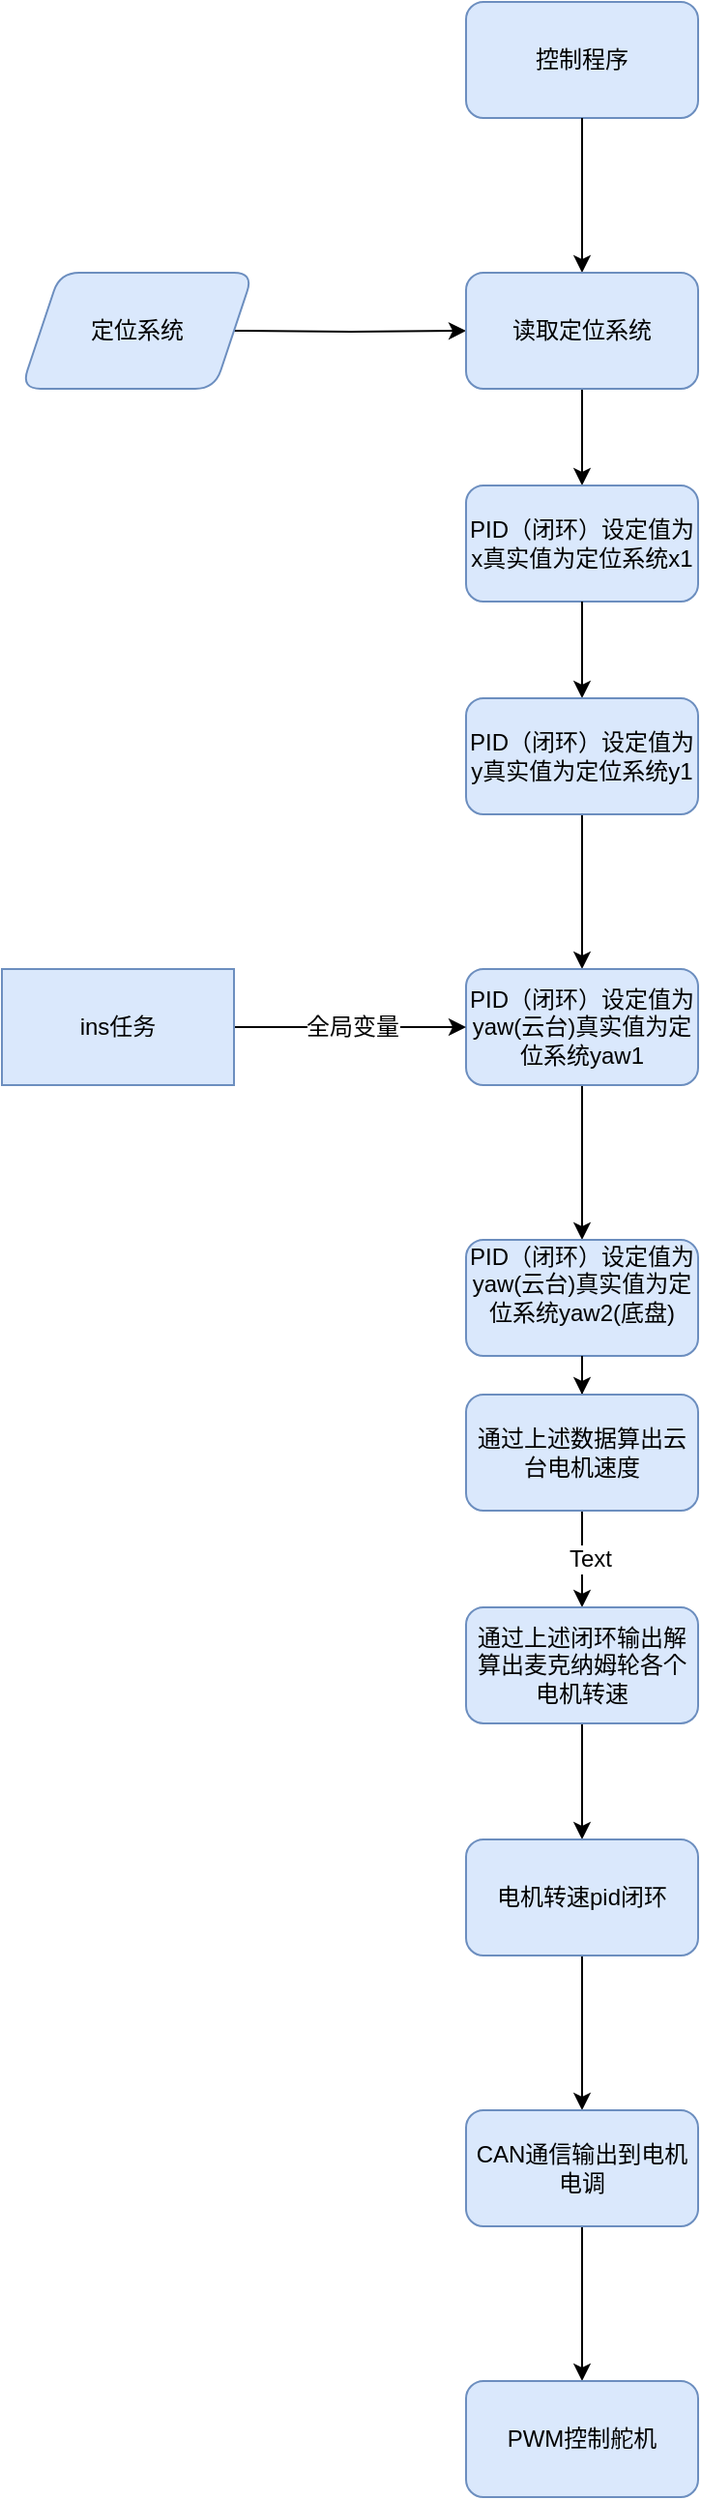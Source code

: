 <mxfile version="24.7.8">
  <diagram name="第 1 页" id="iR7sykMEXgL-wX6qEod0">
    <mxGraphModel dx="1434" dy="772" grid="1" gridSize="10" guides="1" tooltips="1" connect="1" arrows="1" fold="1" page="1" pageScale="1" pageWidth="827" pageHeight="1169" math="0" shadow="0">
      <root>
        <mxCell id="0" />
        <mxCell id="1" parent="0" />
        <mxCell id="ckJmmME7uKpuHkUF_4H0-3" value="" style="edgeStyle=orthogonalEdgeStyle;rounded=0;orthogonalLoop=1;jettySize=auto;html=1;fontFamily=Helvetica;fontSize=12;fontColor=default;" edge="1" parent="1" source="ckJmmME7uKpuHkUF_4H0-5" target="ckJmmME7uKpuHkUF_4H0-2">
          <mxGeometry relative="1" as="geometry" />
        </mxCell>
        <mxCell id="ckJmmME7uKpuHkUF_4H0-1" value="控制程序" style="rounded=1;whiteSpace=wrap;html=1;fillColor=#dae8fc;strokeColor=#6c8ebf;" vertex="1" parent="1">
          <mxGeometry x="340" y="140" width="120" height="60" as="geometry" />
        </mxCell>
        <mxCell id="ckJmmME7uKpuHkUF_4H0-10" value="" style="edgeStyle=orthogonalEdgeStyle;rounded=0;orthogonalLoop=1;jettySize=auto;html=1;fontFamily=Helvetica;fontSize=12;fontColor=default;" edge="1" parent="1" source="ckJmmME7uKpuHkUF_4H0-11">
          <mxGeometry relative="1" as="geometry">
            <mxPoint x="400" y="530" as="targetPoint" />
          </mxGeometry>
        </mxCell>
        <mxCell id="ckJmmME7uKpuHkUF_4H0-2" value="PID（闭环）设定值为x真实值为定位系统x1" style="whiteSpace=wrap;html=1;fillColor=#dae8fc;strokeColor=#6c8ebf;rounded=1;" vertex="1" parent="1">
          <mxGeometry x="340" y="390" width="120" height="60" as="geometry" />
        </mxCell>
        <mxCell id="ckJmmME7uKpuHkUF_4H0-6" value="" style="edgeStyle=orthogonalEdgeStyle;rounded=0;orthogonalLoop=1;jettySize=auto;html=1;fontFamily=Helvetica;fontSize=12;fontColor=default;" edge="1" parent="1" target="ckJmmME7uKpuHkUF_4H0-5">
          <mxGeometry relative="1" as="geometry">
            <mxPoint x="220" y="310" as="sourcePoint" />
          </mxGeometry>
        </mxCell>
        <mxCell id="ckJmmME7uKpuHkUF_4H0-7" value="" style="edgeStyle=orthogonalEdgeStyle;rounded=0;orthogonalLoop=1;jettySize=auto;html=1;fontFamily=Helvetica;fontSize=12;fontColor=default;" edge="1" parent="1" source="ckJmmME7uKpuHkUF_4H0-1" target="ckJmmME7uKpuHkUF_4H0-5">
          <mxGeometry relative="1" as="geometry">
            <mxPoint x="400" y="200" as="sourcePoint" />
            <mxPoint x="400" y="440" as="targetPoint" />
          </mxGeometry>
        </mxCell>
        <mxCell id="ckJmmME7uKpuHkUF_4H0-5" value="读取定位系统" style="rounded=1;whiteSpace=wrap;html=1;strokeColor=#6c8ebf;align=center;verticalAlign=middle;fontFamily=Helvetica;fontSize=12;fontColor=default;fillColor=#dae8fc;" vertex="1" parent="1">
          <mxGeometry x="340" y="280" width="120" height="60" as="geometry" />
        </mxCell>
        <mxCell id="ckJmmME7uKpuHkUF_4H0-8" value="定位系统" style="shape=parallelogram;perimeter=parallelogramPerimeter;whiteSpace=wrap;html=1;fixedSize=1;rounded=1;strokeColor=#6c8ebf;align=center;verticalAlign=middle;fontFamily=Helvetica;fontSize=12;fontColor=default;fillColor=#dae8fc;" vertex="1" parent="1">
          <mxGeometry x="110" y="280" width="120" height="60" as="geometry" />
        </mxCell>
        <mxCell id="ckJmmME7uKpuHkUF_4H0-12" value="" style="edgeStyle=orthogonalEdgeStyle;rounded=0;orthogonalLoop=1;jettySize=auto;html=1;fontFamily=Helvetica;fontSize=12;fontColor=default;" edge="1" parent="1" source="ckJmmME7uKpuHkUF_4H0-2" target="ckJmmME7uKpuHkUF_4H0-11">
          <mxGeometry relative="1" as="geometry">
            <mxPoint x="400" y="450" as="sourcePoint" />
            <mxPoint x="400" y="530" as="targetPoint" />
          </mxGeometry>
        </mxCell>
        <mxCell id="ckJmmME7uKpuHkUF_4H0-14" value="" style="edgeStyle=orthogonalEdgeStyle;rounded=0;orthogonalLoop=1;jettySize=auto;html=1;fontFamily=Helvetica;fontSize=12;fontColor=default;" edge="1" parent="1" source="ckJmmME7uKpuHkUF_4H0-11" target="ckJmmME7uKpuHkUF_4H0-13">
          <mxGeometry relative="1" as="geometry" />
        </mxCell>
        <mxCell id="ckJmmME7uKpuHkUF_4H0-11" value="PID（闭环）设定值为y真实值为定位系统y1" style="whiteSpace=wrap;html=1;fillColor=#dae8fc;strokeColor=#6c8ebf;rounded=1;" vertex="1" parent="1">
          <mxGeometry x="340" y="500" width="120" height="60" as="geometry" />
        </mxCell>
        <mxCell id="ckJmmME7uKpuHkUF_4H0-19" value="" style="edgeStyle=orthogonalEdgeStyle;rounded=0;orthogonalLoop=1;jettySize=auto;html=1;fontFamily=Helvetica;fontSize=12;fontColor=default;" edge="1" parent="1" source="ckJmmME7uKpuHkUF_4H0-13" target="ckJmmME7uKpuHkUF_4H0-18">
          <mxGeometry relative="1" as="geometry" />
        </mxCell>
        <mxCell id="ckJmmME7uKpuHkUF_4H0-13" value="PID（闭环）设定值为yaw(云台)真实值为定位系统yaw1" style="whiteSpace=wrap;html=1;fillColor=#dae8fc;strokeColor=#6c8ebf;rounded=1;" vertex="1" parent="1">
          <mxGeometry x="340" y="640" width="120" height="60" as="geometry" />
        </mxCell>
        <mxCell id="ckJmmME7uKpuHkUF_4H0-16" style="edgeStyle=orthogonalEdgeStyle;rounded=0;orthogonalLoop=1;jettySize=auto;html=1;entryX=0;entryY=0.5;entryDx=0;entryDy=0;fontFamily=Helvetica;fontSize=12;fontColor=default;" edge="1" parent="1" source="ckJmmME7uKpuHkUF_4H0-15" target="ckJmmME7uKpuHkUF_4H0-13">
          <mxGeometry relative="1" as="geometry" />
        </mxCell>
        <mxCell id="ckJmmME7uKpuHkUF_4H0-17" value="全局变量" style="edgeLabel;html=1;align=center;verticalAlign=middle;resizable=0;points=[];rounded=1;strokeColor=#6c8ebf;fontFamily=Helvetica;fontSize=12;fontColor=default;fillColor=#dae8fc;" vertex="1" connectable="0" parent="ckJmmME7uKpuHkUF_4H0-16">
          <mxGeometry x="0.017" relative="1" as="geometry">
            <mxPoint as="offset" />
          </mxGeometry>
        </mxCell>
        <mxCell id="ckJmmME7uKpuHkUF_4H0-15" value="ins任务" style="rounded=0;whiteSpace=wrap;html=1;strokeColor=#6c8ebf;align=center;verticalAlign=middle;fontFamily=Helvetica;fontSize=12;fontColor=default;fillColor=#dae8fc;" vertex="1" parent="1">
          <mxGeometry x="100" y="640" width="120" height="60" as="geometry" />
        </mxCell>
        <mxCell id="ckJmmME7uKpuHkUF_4H0-21" value="" style="edgeStyle=orthogonalEdgeStyle;rounded=0;orthogonalLoop=1;jettySize=auto;html=1;fontFamily=Helvetica;fontSize=12;fontColor=default;" edge="1" parent="1" source="ckJmmME7uKpuHkUF_4H0-26" target="ckJmmME7uKpuHkUF_4H0-20">
          <mxGeometry relative="1" as="geometry" />
        </mxCell>
        <mxCell id="ckJmmME7uKpuHkUF_4H0-30" value="Text" style="edgeLabel;html=1;align=center;verticalAlign=middle;resizable=0;points=[];rounded=1;strokeColor=#6c8ebf;fontFamily=Helvetica;fontSize=12;fontColor=default;fillColor=#dae8fc;" vertex="1" connectable="0" parent="ckJmmME7uKpuHkUF_4H0-21">
          <mxGeometry y="4" relative="1" as="geometry">
            <mxPoint as="offset" />
          </mxGeometry>
        </mxCell>
        <mxCell id="ckJmmME7uKpuHkUF_4H0-18" value="&lt;div&gt;PID（闭环）设定值为yaw(云台)真实值为定位系统yaw2(底盘)&lt;div&gt;&lt;br&gt;&lt;/div&gt;&lt;/div&gt;" style="whiteSpace=wrap;html=1;fillColor=#dae8fc;strokeColor=#6c8ebf;rounded=1;" vertex="1" parent="1">
          <mxGeometry x="340" y="780" width="120" height="60" as="geometry" />
        </mxCell>
        <mxCell id="ckJmmME7uKpuHkUF_4H0-23" value="" style="edgeStyle=orthogonalEdgeStyle;rounded=0;orthogonalLoop=1;jettySize=auto;html=1;fontFamily=Helvetica;fontSize=12;fontColor=default;" edge="1" parent="1" source="ckJmmME7uKpuHkUF_4H0-20" target="ckJmmME7uKpuHkUF_4H0-22">
          <mxGeometry relative="1" as="geometry" />
        </mxCell>
        <mxCell id="ckJmmME7uKpuHkUF_4H0-34" value="" style="edgeStyle=orthogonalEdgeStyle;rounded=0;orthogonalLoop=1;jettySize=auto;html=1;fontFamily=Helvetica;fontSize=12;fontColor=default;" edge="1" parent="1" source="ckJmmME7uKpuHkUF_4H0-22" target="ckJmmME7uKpuHkUF_4H0-33">
          <mxGeometry relative="1" as="geometry" />
        </mxCell>
        <mxCell id="ckJmmME7uKpuHkUF_4H0-22" value="电机转速pid闭环" style="whiteSpace=wrap;html=1;fillColor=#dae8fc;strokeColor=#6c8ebf;rounded=1;" vertex="1" parent="1">
          <mxGeometry x="340" y="1090" width="120" height="60" as="geometry" />
        </mxCell>
        <mxCell id="ckJmmME7uKpuHkUF_4H0-28" value="" style="edgeStyle=orthogonalEdgeStyle;rounded=0;orthogonalLoop=1;jettySize=auto;html=1;fontFamily=Helvetica;fontSize=12;fontColor=default;" edge="1" parent="1" source="ckJmmME7uKpuHkUF_4H0-18" target="ckJmmME7uKpuHkUF_4H0-26">
          <mxGeometry relative="1" as="geometry">
            <mxPoint x="400" y="840" as="sourcePoint" />
            <mxPoint x="400" y="920" as="targetPoint" />
          </mxGeometry>
        </mxCell>
        <mxCell id="ckJmmME7uKpuHkUF_4H0-26" value="通过上述数据算出云台电机速度" style="whiteSpace=wrap;html=1;fillColor=#dae8fc;strokeColor=#6c8ebf;rounded=1;" vertex="1" parent="1">
          <mxGeometry x="340" y="860" width="120" height="60" as="geometry" />
        </mxCell>
        <mxCell id="ckJmmME7uKpuHkUF_4H0-20" value="通过上述闭环输出解算出麦克纳姆轮各个电机转速" style="whiteSpace=wrap;html=1;fillColor=#dae8fc;strokeColor=#6c8ebf;rounded=1;" vertex="1" parent="1">
          <mxGeometry x="340" y="970" width="120" height="60" as="geometry" />
        </mxCell>
        <mxCell id="ckJmmME7uKpuHkUF_4H0-38" value="" style="edgeStyle=orthogonalEdgeStyle;rounded=0;orthogonalLoop=1;jettySize=auto;html=1;fontFamily=Helvetica;fontSize=12;fontColor=default;" edge="1" parent="1" source="ckJmmME7uKpuHkUF_4H0-33" target="ckJmmME7uKpuHkUF_4H0-37">
          <mxGeometry relative="1" as="geometry" />
        </mxCell>
        <mxCell id="ckJmmME7uKpuHkUF_4H0-33" value="CAN通信输出到电机电调" style="whiteSpace=wrap;html=1;fillColor=#dae8fc;strokeColor=#6c8ebf;rounded=1;" vertex="1" parent="1">
          <mxGeometry x="340" y="1230" width="120" height="60" as="geometry" />
        </mxCell>
        <mxCell id="ckJmmME7uKpuHkUF_4H0-37" value="PWM控制舵机" style="whiteSpace=wrap;html=1;fillColor=#dae8fc;strokeColor=#6c8ebf;rounded=1;" vertex="1" parent="1">
          <mxGeometry x="340" y="1370" width="120" height="60" as="geometry" />
        </mxCell>
      </root>
    </mxGraphModel>
  </diagram>
</mxfile>
